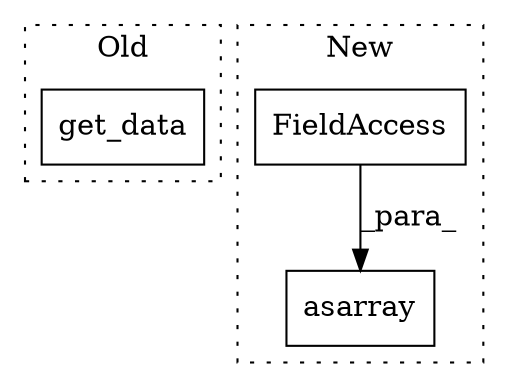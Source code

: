 digraph G {
subgraph cluster0 {
1 [label="get_data" a="32" s="9246" l="10" shape="box"];
label = "Old";
style="dotted";
}
subgraph cluster1 {
2 [label="asarray" a="32" s="9282,9301" l="8,1" shape="box"];
3 [label="FieldAccess" a="22" s="9290" l="11" shape="box"];
label = "New";
style="dotted";
}
3 -> 2 [label="_para_"];
}